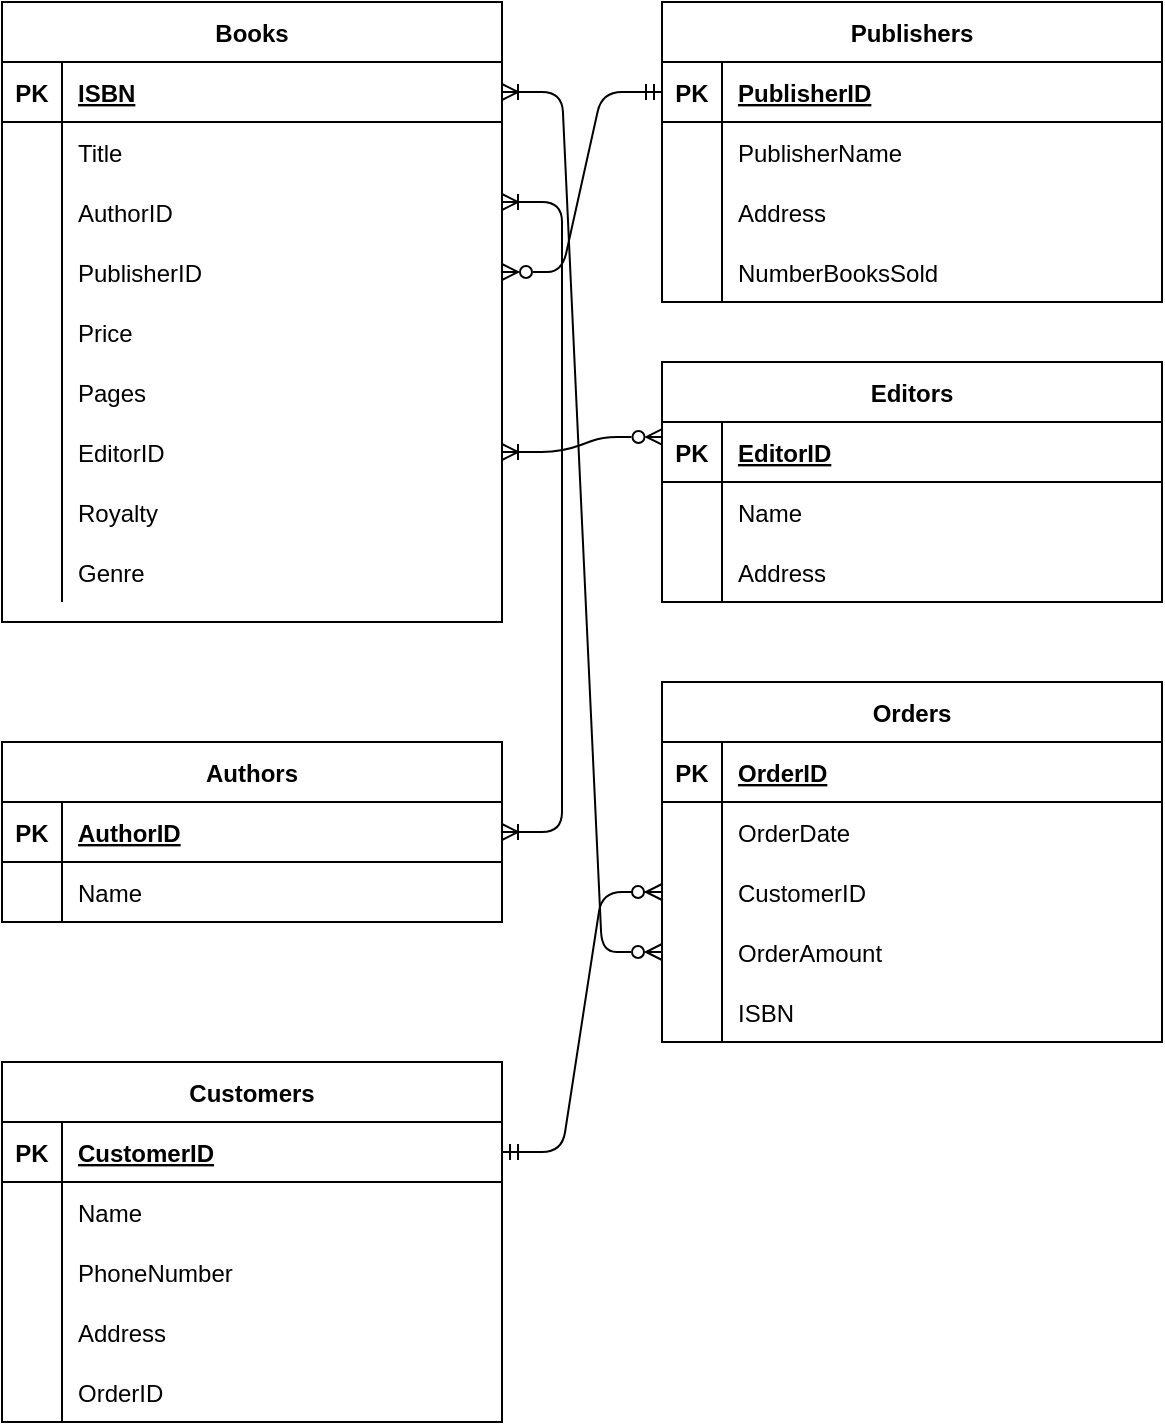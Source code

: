 <mxfile version="20.4.0" type="device"><diagram id="R2lEEEUBdFMjLlhIrx00" name="Page-1"><mxGraphModel dx="1598" dy="2385" grid="1" gridSize="10" guides="1" tooltips="1" connect="1" arrows="1" fold="1" page="1" pageScale="1" pageWidth="850" pageHeight="1100" math="0" shadow="0" extFonts="Permanent Marker^https://fonts.googleapis.com/css?family=Permanent+Marker"><root><mxCell id="0"/><mxCell id="1" parent="0"/><mxCell id="IwHYpGxkk4cZf-xFpftz-27" value="" style="edgeStyle=entityRelationEdgeStyle;endArrow=ERoneToMany;startArrow=ERoneToMany;endFill=0;startFill=0;" parent="1" target="Q8CIOoCPoB26I9osbCav-114" edge="1"><mxGeometry width="100" height="100" relative="1" as="geometry"><mxPoint x="370" y="-890" as="sourcePoint"/><mxPoint x="550" y="-520" as="targetPoint"/></mxGeometry></mxCell><mxCell id="C-vyLk0tnHw3VtMMgP7b-1" value="" style="edgeStyle=entityRelationEdgeStyle;endArrow=ERzeroToMany;startArrow=ERmandOne;endFill=1;startFill=0;exitX=1;exitY=0.5;exitDx=0;exitDy=0;entryX=0;entryY=0.5;entryDx=0;entryDy=0;" parent="1" source="Q8CIOoCPoB26I9osbCav-156" target="Q8CIOoCPoB26I9osbCav-146" edge="1"><mxGeometry width="100" height="100" relative="1" as="geometry"><mxPoint x="460" y="-100" as="sourcePoint"/><mxPoint x="450" y="-550" as="targetPoint"/></mxGeometry></mxCell><mxCell id="C-vyLk0tnHw3VtMMgP7b-12" value="" style="edgeStyle=entityRelationEdgeStyle;endArrow=ERmandOne;startArrow=ERzeroToMany;endFill=0;startFill=0;entryX=0;entryY=0.5;entryDx=0;entryDy=0;exitX=1;exitY=0.5;exitDx=0;exitDy=0;" parent="1" source="Q8CIOoCPoB26I9osbCav-64" target="Q8CIOoCPoB26I9osbCav-83" edge="1"><mxGeometry width="100" height="100" relative="1" as="geometry"><mxPoint x="380" y="-970" as="sourcePoint"/><mxPoint x="520" y="140" as="targetPoint"/></mxGeometry></mxCell><mxCell id="Q8CIOoCPoB26I9osbCav-51" value="Books" style="shape=table;startSize=30;container=1;collapsible=1;childLayout=tableLayout;fixedRows=1;rowLines=0;fontStyle=1;align=center;resizeLast=1;" parent="1" vertex="1"><mxGeometry x="120" y="-990" width="250" height="310" as="geometry"/></mxCell><mxCell id="Q8CIOoCPoB26I9osbCav-52" value="" style="shape=partialRectangle;collapsible=0;dropTarget=0;pointerEvents=0;fillColor=none;points=[[0,0.5],[1,0.5]];portConstraint=eastwest;top=0;left=0;right=0;bottom=1;" parent="Q8CIOoCPoB26I9osbCav-51" vertex="1"><mxGeometry y="30" width="250" height="30" as="geometry"/></mxCell><mxCell id="Q8CIOoCPoB26I9osbCav-53" value="PK" style="shape=partialRectangle;overflow=hidden;connectable=0;fillColor=none;top=0;left=0;bottom=0;right=0;fontStyle=1;" parent="Q8CIOoCPoB26I9osbCav-52" vertex="1"><mxGeometry width="30" height="30" as="geometry"><mxRectangle width="30" height="30" as="alternateBounds"/></mxGeometry></mxCell><mxCell id="Q8CIOoCPoB26I9osbCav-54" value="ISBN" style="shape=partialRectangle;overflow=hidden;connectable=0;fillColor=none;top=0;left=0;bottom=0;right=0;align=left;spacingLeft=6;fontStyle=5;" parent="Q8CIOoCPoB26I9osbCav-52" vertex="1"><mxGeometry x="30" width="220" height="30" as="geometry"><mxRectangle width="220" height="30" as="alternateBounds"/></mxGeometry></mxCell><mxCell id="Q8CIOoCPoB26I9osbCav-55" value="" style="shape=partialRectangle;collapsible=0;dropTarget=0;pointerEvents=0;fillColor=none;points=[[0,0.5],[1,0.5]];portConstraint=eastwest;top=0;left=0;right=0;bottom=0;" parent="Q8CIOoCPoB26I9osbCav-51" vertex="1"><mxGeometry y="60" width="250" height="30" as="geometry"/></mxCell><mxCell id="Q8CIOoCPoB26I9osbCav-56" value="" style="shape=partialRectangle;overflow=hidden;connectable=0;fillColor=none;top=0;left=0;bottom=0;right=0;" parent="Q8CIOoCPoB26I9osbCav-55" vertex="1"><mxGeometry width="30" height="30" as="geometry"><mxRectangle width="30" height="30" as="alternateBounds"/></mxGeometry></mxCell><mxCell id="Q8CIOoCPoB26I9osbCav-57" value="Title " style="shape=partialRectangle;overflow=hidden;connectable=0;fillColor=none;top=0;left=0;bottom=0;right=0;align=left;spacingLeft=6;" parent="Q8CIOoCPoB26I9osbCav-55" vertex="1"><mxGeometry x="30" width="220" height="30" as="geometry"><mxRectangle width="220" height="30" as="alternateBounds"/></mxGeometry></mxCell><mxCell id="Q8CIOoCPoB26I9osbCav-58" value="" style="shape=partialRectangle;collapsible=0;dropTarget=0;pointerEvents=0;fillColor=none;points=[[0,0.5],[1,0.5]];portConstraint=eastwest;top=0;left=0;right=0;bottom=0;" parent="Q8CIOoCPoB26I9osbCav-51" vertex="1"><mxGeometry y="90" width="250" height="30" as="geometry"/></mxCell><mxCell id="Q8CIOoCPoB26I9osbCav-59" value="" style="shape=partialRectangle;overflow=hidden;connectable=0;fillColor=none;top=0;left=0;bottom=0;right=0;" parent="Q8CIOoCPoB26I9osbCav-58" vertex="1"><mxGeometry width="30" height="30" as="geometry"><mxRectangle width="30" height="30" as="alternateBounds"/></mxGeometry></mxCell><mxCell id="Q8CIOoCPoB26I9osbCav-60" value="AuthorID" style="shape=partialRectangle;overflow=hidden;connectable=0;fillColor=none;top=0;left=0;bottom=0;right=0;align=left;spacingLeft=6;" parent="Q8CIOoCPoB26I9osbCav-58" vertex="1"><mxGeometry x="30" width="220" height="30" as="geometry"><mxRectangle width="220" height="30" as="alternateBounds"/></mxGeometry></mxCell><mxCell id="Q8CIOoCPoB26I9osbCav-64" value="" style="shape=partialRectangle;collapsible=0;dropTarget=0;pointerEvents=0;fillColor=none;points=[[0,0.5],[1,0.5]];portConstraint=eastwest;top=0;left=0;right=0;bottom=0;" parent="Q8CIOoCPoB26I9osbCav-51" vertex="1"><mxGeometry y="120" width="250" height="30" as="geometry"/></mxCell><mxCell id="Q8CIOoCPoB26I9osbCav-65" value="" style="shape=partialRectangle;overflow=hidden;connectable=0;fillColor=none;top=0;left=0;bottom=0;right=0;" parent="Q8CIOoCPoB26I9osbCav-64" vertex="1"><mxGeometry width="30" height="30" as="geometry"><mxRectangle width="30" height="30" as="alternateBounds"/></mxGeometry></mxCell><mxCell id="Q8CIOoCPoB26I9osbCav-66" value="PublisherID" style="shape=partialRectangle;overflow=hidden;connectable=0;fillColor=none;top=0;left=0;bottom=0;right=0;align=left;spacingLeft=6;" parent="Q8CIOoCPoB26I9osbCav-64" vertex="1"><mxGeometry x="30" width="220" height="30" as="geometry"><mxRectangle width="220" height="30" as="alternateBounds"/></mxGeometry></mxCell><mxCell id="Q8CIOoCPoB26I9osbCav-67" value="" style="shape=partialRectangle;collapsible=0;dropTarget=0;pointerEvents=0;fillColor=none;points=[[0,0.5],[1,0.5]];portConstraint=eastwest;top=0;left=0;right=0;bottom=0;" parent="Q8CIOoCPoB26I9osbCav-51" vertex="1"><mxGeometry y="150" width="250" height="30" as="geometry"/></mxCell><mxCell id="Q8CIOoCPoB26I9osbCav-68" value="" style="shape=partialRectangle;overflow=hidden;connectable=0;fillColor=none;top=0;left=0;bottom=0;right=0;" parent="Q8CIOoCPoB26I9osbCav-67" vertex="1"><mxGeometry width="30" height="30" as="geometry"><mxRectangle width="30" height="30" as="alternateBounds"/></mxGeometry></mxCell><mxCell id="Q8CIOoCPoB26I9osbCav-69" value="Price" style="shape=partialRectangle;overflow=hidden;connectable=0;fillColor=none;top=0;left=0;bottom=0;right=0;align=left;spacingLeft=6;" parent="Q8CIOoCPoB26I9osbCav-67" vertex="1"><mxGeometry x="30" width="220" height="30" as="geometry"><mxRectangle width="220" height="30" as="alternateBounds"/></mxGeometry></mxCell><mxCell id="Q8CIOoCPoB26I9osbCav-70" value="" style="shape=partialRectangle;collapsible=0;dropTarget=0;pointerEvents=0;fillColor=none;points=[[0,0.5],[1,0.5]];portConstraint=eastwest;top=0;left=0;right=0;bottom=0;" parent="Q8CIOoCPoB26I9osbCav-51" vertex="1"><mxGeometry y="180" width="250" height="30" as="geometry"/></mxCell><mxCell id="Q8CIOoCPoB26I9osbCav-71" value="" style="shape=partialRectangle;overflow=hidden;connectable=0;fillColor=none;top=0;left=0;bottom=0;right=0;" parent="Q8CIOoCPoB26I9osbCav-70" vertex="1"><mxGeometry width="30" height="30" as="geometry"><mxRectangle width="30" height="30" as="alternateBounds"/></mxGeometry></mxCell><mxCell id="Q8CIOoCPoB26I9osbCav-72" value="Pages" style="shape=partialRectangle;overflow=hidden;connectable=0;fillColor=none;top=0;left=0;bottom=0;right=0;align=left;spacingLeft=6;" parent="Q8CIOoCPoB26I9osbCav-70" vertex="1"><mxGeometry x="30" width="220" height="30" as="geometry"><mxRectangle width="220" height="30" as="alternateBounds"/></mxGeometry></mxCell><mxCell id="Q8CIOoCPoB26I9osbCav-73" value="" style="shape=partialRectangle;collapsible=0;dropTarget=0;pointerEvents=0;fillColor=none;points=[[0,0.5],[1,0.5]];portConstraint=eastwest;top=0;left=0;right=0;bottom=0;" parent="Q8CIOoCPoB26I9osbCav-51" vertex="1"><mxGeometry y="210" width="250" height="30" as="geometry"/></mxCell><mxCell id="Q8CIOoCPoB26I9osbCav-74" value="" style="shape=partialRectangle;overflow=hidden;connectable=0;fillColor=none;top=0;left=0;bottom=0;right=0;" parent="Q8CIOoCPoB26I9osbCav-73" vertex="1"><mxGeometry width="30" height="30" as="geometry"><mxRectangle width="30" height="30" as="alternateBounds"/></mxGeometry></mxCell><mxCell id="Q8CIOoCPoB26I9osbCav-75" value="EditorID" style="shape=partialRectangle;overflow=hidden;connectable=0;fillColor=none;top=0;left=0;bottom=0;right=0;align=left;spacingLeft=6;" parent="Q8CIOoCPoB26I9osbCav-73" vertex="1"><mxGeometry x="30" width="220" height="30" as="geometry"><mxRectangle width="220" height="30" as="alternateBounds"/></mxGeometry></mxCell><mxCell id="Q8CIOoCPoB26I9osbCav-76" value="" style="shape=partialRectangle;collapsible=0;dropTarget=0;pointerEvents=0;fillColor=none;points=[[0,0.5],[1,0.5]];portConstraint=eastwest;top=0;left=0;right=0;bottom=0;" parent="Q8CIOoCPoB26I9osbCav-51" vertex="1"><mxGeometry y="240" width="250" height="30" as="geometry"/></mxCell><mxCell id="Q8CIOoCPoB26I9osbCav-77" value="" style="shape=partialRectangle;overflow=hidden;connectable=0;fillColor=none;top=0;left=0;bottom=0;right=0;" parent="Q8CIOoCPoB26I9osbCav-76" vertex="1"><mxGeometry width="30" height="30" as="geometry"><mxRectangle width="30" height="30" as="alternateBounds"/></mxGeometry></mxCell><mxCell id="Q8CIOoCPoB26I9osbCav-78" value="Royalty" style="shape=partialRectangle;overflow=hidden;connectable=0;fillColor=none;top=0;left=0;bottom=0;right=0;align=left;spacingLeft=6;" parent="Q8CIOoCPoB26I9osbCav-76" vertex="1"><mxGeometry x="30" width="220" height="30" as="geometry"><mxRectangle width="220" height="30" as="alternateBounds"/></mxGeometry></mxCell><mxCell id="Q8CIOoCPoB26I9osbCav-79" value="" style="shape=partialRectangle;collapsible=0;dropTarget=0;pointerEvents=0;fillColor=none;points=[[0,0.5],[1,0.5]];portConstraint=eastwest;top=0;left=0;right=0;bottom=0;" parent="Q8CIOoCPoB26I9osbCav-51" vertex="1"><mxGeometry y="270" width="250" height="30" as="geometry"/></mxCell><mxCell id="Q8CIOoCPoB26I9osbCav-80" value="" style="shape=partialRectangle;overflow=hidden;connectable=0;fillColor=none;top=0;left=0;bottom=0;right=0;" parent="Q8CIOoCPoB26I9osbCav-79" vertex="1"><mxGeometry width="30" height="30" as="geometry"><mxRectangle width="30" height="30" as="alternateBounds"/></mxGeometry></mxCell><mxCell id="Q8CIOoCPoB26I9osbCav-81" value="Genre" style="shape=partialRectangle;overflow=hidden;connectable=0;fillColor=none;top=0;left=0;bottom=0;right=0;align=left;spacingLeft=6;" parent="Q8CIOoCPoB26I9osbCav-79" vertex="1"><mxGeometry x="30" width="220" height="30" as="geometry"><mxRectangle width="220" height="30" as="alternateBounds"/></mxGeometry></mxCell><mxCell id="Q8CIOoCPoB26I9osbCav-82" value="Publishers" style="shape=table;startSize=30;container=1;collapsible=1;childLayout=tableLayout;fixedRows=1;rowLines=0;fontStyle=1;align=center;resizeLast=1;" parent="1" vertex="1"><mxGeometry x="450" y="-990" width="250" height="150" as="geometry"/></mxCell><mxCell id="Q8CIOoCPoB26I9osbCav-83" value="" style="shape=partialRectangle;collapsible=0;dropTarget=0;pointerEvents=0;fillColor=none;points=[[0,0.5],[1,0.5]];portConstraint=eastwest;top=0;left=0;right=0;bottom=1;" parent="Q8CIOoCPoB26I9osbCav-82" vertex="1"><mxGeometry y="30" width="250" height="30" as="geometry"/></mxCell><mxCell id="Q8CIOoCPoB26I9osbCav-84" value="PK" style="shape=partialRectangle;overflow=hidden;connectable=0;fillColor=none;top=0;left=0;bottom=0;right=0;fontStyle=1;" parent="Q8CIOoCPoB26I9osbCav-83" vertex="1"><mxGeometry width="30" height="30" as="geometry"><mxRectangle width="30" height="30" as="alternateBounds"/></mxGeometry></mxCell><mxCell id="Q8CIOoCPoB26I9osbCav-85" value="PublisherID" style="shape=partialRectangle;overflow=hidden;connectable=0;fillColor=none;top=0;left=0;bottom=0;right=0;align=left;spacingLeft=6;fontStyle=5;" parent="Q8CIOoCPoB26I9osbCav-83" vertex="1"><mxGeometry x="30" width="220" height="30" as="geometry"><mxRectangle width="220" height="30" as="alternateBounds"/></mxGeometry></mxCell><mxCell id="Q8CIOoCPoB26I9osbCav-86" value="" style="shape=partialRectangle;collapsible=0;dropTarget=0;pointerEvents=0;fillColor=none;points=[[0,0.5],[1,0.5]];portConstraint=eastwest;top=0;left=0;right=0;bottom=0;" parent="Q8CIOoCPoB26I9osbCav-82" vertex="1"><mxGeometry y="60" width="250" height="30" as="geometry"/></mxCell><mxCell id="Q8CIOoCPoB26I9osbCav-87" value="" style="shape=partialRectangle;overflow=hidden;connectable=0;fillColor=none;top=0;left=0;bottom=0;right=0;" parent="Q8CIOoCPoB26I9osbCav-86" vertex="1"><mxGeometry width="30" height="30" as="geometry"><mxRectangle width="30" height="30" as="alternateBounds"/></mxGeometry></mxCell><mxCell id="Q8CIOoCPoB26I9osbCav-88" value="PublisherName" style="shape=partialRectangle;overflow=hidden;connectable=0;fillColor=none;top=0;left=0;bottom=0;right=0;align=left;spacingLeft=6;" parent="Q8CIOoCPoB26I9osbCav-86" vertex="1"><mxGeometry x="30" width="220" height="30" as="geometry"><mxRectangle width="220" height="30" as="alternateBounds"/></mxGeometry></mxCell><mxCell id="Q8CIOoCPoB26I9osbCav-89" value="" style="shape=partialRectangle;collapsible=0;dropTarget=0;pointerEvents=0;fillColor=none;points=[[0,0.5],[1,0.5]];portConstraint=eastwest;top=0;left=0;right=0;bottom=0;" parent="Q8CIOoCPoB26I9osbCav-82" vertex="1"><mxGeometry y="90" width="250" height="30" as="geometry"/></mxCell><mxCell id="Q8CIOoCPoB26I9osbCav-90" value="" style="shape=partialRectangle;overflow=hidden;connectable=0;fillColor=none;top=0;left=0;bottom=0;right=0;" parent="Q8CIOoCPoB26I9osbCav-89" vertex="1"><mxGeometry width="30" height="30" as="geometry"><mxRectangle width="30" height="30" as="alternateBounds"/></mxGeometry></mxCell><mxCell id="Q8CIOoCPoB26I9osbCav-91" value="Address" style="shape=partialRectangle;overflow=hidden;connectable=0;fillColor=none;top=0;left=0;bottom=0;right=0;align=left;spacingLeft=6;" parent="Q8CIOoCPoB26I9osbCav-89" vertex="1"><mxGeometry x="30" width="220" height="30" as="geometry"><mxRectangle width="220" height="30" as="alternateBounds"/></mxGeometry></mxCell><mxCell id="Q8CIOoCPoB26I9osbCav-92" value="" style="shape=partialRectangle;collapsible=0;dropTarget=0;pointerEvents=0;fillColor=none;points=[[0,0.5],[1,0.5]];portConstraint=eastwest;top=0;left=0;right=0;bottom=0;" parent="Q8CIOoCPoB26I9osbCav-82" vertex="1"><mxGeometry y="120" width="250" height="30" as="geometry"/></mxCell><mxCell id="Q8CIOoCPoB26I9osbCav-93" value="" style="shape=partialRectangle;overflow=hidden;connectable=0;fillColor=none;top=0;left=0;bottom=0;right=0;" parent="Q8CIOoCPoB26I9osbCav-92" vertex="1"><mxGeometry width="30" height="30" as="geometry"><mxRectangle width="30" height="30" as="alternateBounds"/></mxGeometry></mxCell><mxCell id="Q8CIOoCPoB26I9osbCav-94" value="NumberBooksSold" style="shape=partialRectangle;overflow=hidden;connectable=0;fillColor=none;top=0;left=0;bottom=0;right=0;align=left;spacingLeft=6;" parent="Q8CIOoCPoB26I9osbCav-92" vertex="1"><mxGeometry x="30" width="220" height="30" as="geometry"><mxRectangle width="220" height="30" as="alternateBounds"/></mxGeometry></mxCell><mxCell id="Q8CIOoCPoB26I9osbCav-113" value="Authors" style="shape=table;startSize=30;container=1;collapsible=1;childLayout=tableLayout;fixedRows=1;rowLines=0;fontStyle=1;align=center;resizeLast=1;" parent="1" vertex="1"><mxGeometry x="120" y="-620" width="250" height="90" as="geometry"/></mxCell><mxCell id="Q8CIOoCPoB26I9osbCav-114" value="" style="shape=partialRectangle;collapsible=0;dropTarget=0;pointerEvents=0;fillColor=none;points=[[0,0.5],[1,0.5]];portConstraint=eastwest;top=0;left=0;right=0;bottom=1;" parent="Q8CIOoCPoB26I9osbCav-113" vertex="1"><mxGeometry y="30" width="250" height="30" as="geometry"/></mxCell><mxCell id="Q8CIOoCPoB26I9osbCav-115" value="PK" style="shape=partialRectangle;overflow=hidden;connectable=0;fillColor=none;top=0;left=0;bottom=0;right=0;fontStyle=1;" parent="Q8CIOoCPoB26I9osbCav-114" vertex="1"><mxGeometry width="30" height="30" as="geometry"><mxRectangle width="30" height="30" as="alternateBounds"/></mxGeometry></mxCell><mxCell id="Q8CIOoCPoB26I9osbCav-116" value="AuthorID" style="shape=partialRectangle;overflow=hidden;connectable=0;fillColor=none;top=0;left=0;bottom=0;right=0;align=left;spacingLeft=6;fontStyle=5;" parent="Q8CIOoCPoB26I9osbCav-114" vertex="1"><mxGeometry x="30" width="220" height="30" as="geometry"><mxRectangle width="220" height="30" as="alternateBounds"/></mxGeometry></mxCell><mxCell id="Q8CIOoCPoB26I9osbCav-117" value="" style="shape=partialRectangle;collapsible=0;dropTarget=0;pointerEvents=0;fillColor=none;points=[[0,0.5],[1,0.5]];portConstraint=eastwest;top=0;left=0;right=0;bottom=0;" parent="Q8CIOoCPoB26I9osbCav-113" vertex="1"><mxGeometry y="60" width="250" height="30" as="geometry"/></mxCell><mxCell id="Q8CIOoCPoB26I9osbCav-118" value="" style="shape=partialRectangle;overflow=hidden;connectable=0;fillColor=none;top=0;left=0;bottom=0;right=0;" parent="Q8CIOoCPoB26I9osbCav-117" vertex="1"><mxGeometry width="30" height="30" as="geometry"><mxRectangle width="30" height="30" as="alternateBounds"/></mxGeometry></mxCell><mxCell id="Q8CIOoCPoB26I9osbCav-119" value="Name" style="shape=partialRectangle;overflow=hidden;connectable=0;fillColor=none;top=0;left=0;bottom=0;right=0;align=left;spacingLeft=6;" parent="Q8CIOoCPoB26I9osbCav-117" vertex="1"><mxGeometry x="30" width="220" height="30" as="geometry"><mxRectangle width="220" height="30" as="alternateBounds"/></mxGeometry></mxCell><mxCell id="Q8CIOoCPoB26I9osbCav-126" value="Editors" style="shape=table;startSize=30;container=1;collapsible=1;childLayout=tableLayout;fixedRows=1;rowLines=0;fontStyle=1;align=center;resizeLast=1;" parent="1" vertex="1"><mxGeometry x="450" y="-810" width="250" height="120" as="geometry"/></mxCell><mxCell id="Q8CIOoCPoB26I9osbCav-127" value="" style="shape=partialRectangle;collapsible=0;dropTarget=0;pointerEvents=0;fillColor=none;points=[[0,0.5],[1,0.5]];portConstraint=eastwest;top=0;left=0;right=0;bottom=1;" parent="Q8CIOoCPoB26I9osbCav-126" vertex="1"><mxGeometry y="30" width="250" height="30" as="geometry"/></mxCell><mxCell id="Q8CIOoCPoB26I9osbCav-128" value="PK" style="shape=partialRectangle;overflow=hidden;connectable=0;fillColor=none;top=0;left=0;bottom=0;right=0;fontStyle=1;" parent="Q8CIOoCPoB26I9osbCav-127" vertex="1"><mxGeometry width="30" height="30" as="geometry"><mxRectangle width="30" height="30" as="alternateBounds"/></mxGeometry></mxCell><mxCell id="Q8CIOoCPoB26I9osbCav-129" value="EditorID" style="shape=partialRectangle;overflow=hidden;connectable=0;fillColor=none;top=0;left=0;bottom=0;right=0;align=left;spacingLeft=6;fontStyle=5;" parent="Q8CIOoCPoB26I9osbCav-127" vertex="1"><mxGeometry x="30" width="220" height="30" as="geometry"><mxRectangle width="220" height="30" as="alternateBounds"/></mxGeometry></mxCell><mxCell id="Q8CIOoCPoB26I9osbCav-130" value="" style="shape=partialRectangle;collapsible=0;dropTarget=0;pointerEvents=0;fillColor=none;points=[[0,0.5],[1,0.5]];portConstraint=eastwest;top=0;left=0;right=0;bottom=0;" parent="Q8CIOoCPoB26I9osbCav-126" vertex="1"><mxGeometry y="60" width="250" height="30" as="geometry"/></mxCell><mxCell id="Q8CIOoCPoB26I9osbCav-131" value="" style="shape=partialRectangle;overflow=hidden;connectable=0;fillColor=none;top=0;left=0;bottom=0;right=0;" parent="Q8CIOoCPoB26I9osbCav-130" vertex="1"><mxGeometry width="30" height="30" as="geometry"><mxRectangle width="30" height="30" as="alternateBounds"/></mxGeometry></mxCell><mxCell id="Q8CIOoCPoB26I9osbCav-132" value="Name" style="shape=partialRectangle;overflow=hidden;connectable=0;fillColor=none;top=0;left=0;bottom=0;right=0;align=left;spacingLeft=6;" parent="Q8CIOoCPoB26I9osbCav-130" vertex="1"><mxGeometry x="30" width="220" height="30" as="geometry"><mxRectangle width="220" height="30" as="alternateBounds"/></mxGeometry></mxCell><mxCell id="Q8CIOoCPoB26I9osbCav-133" value="" style="shape=partialRectangle;collapsible=0;dropTarget=0;pointerEvents=0;fillColor=none;points=[[0,0.5],[1,0.5]];portConstraint=eastwest;top=0;left=0;right=0;bottom=0;" parent="Q8CIOoCPoB26I9osbCav-126" vertex="1"><mxGeometry y="90" width="250" height="30" as="geometry"/></mxCell><mxCell id="Q8CIOoCPoB26I9osbCav-134" value="" style="shape=partialRectangle;overflow=hidden;connectable=0;fillColor=none;top=0;left=0;bottom=0;right=0;" parent="Q8CIOoCPoB26I9osbCav-133" vertex="1"><mxGeometry width="30" height="30" as="geometry"><mxRectangle width="30" height="30" as="alternateBounds"/></mxGeometry></mxCell><mxCell id="Q8CIOoCPoB26I9osbCav-135" value="Address" style="shape=partialRectangle;overflow=hidden;connectable=0;fillColor=none;top=0;left=0;bottom=0;right=0;align=left;spacingLeft=6;" parent="Q8CIOoCPoB26I9osbCav-133" vertex="1"><mxGeometry x="30" width="220" height="30" as="geometry"><mxRectangle width="220" height="30" as="alternateBounds"/></mxGeometry></mxCell><mxCell id="Q8CIOoCPoB26I9osbCav-139" value="Orders" style="shape=table;startSize=30;container=1;collapsible=1;childLayout=tableLayout;fixedRows=1;rowLines=0;fontStyle=1;align=center;resizeLast=1;" parent="1" vertex="1"><mxGeometry x="450" y="-650" width="250" height="180" as="geometry"/></mxCell><mxCell id="Q8CIOoCPoB26I9osbCav-140" value="" style="shape=partialRectangle;collapsible=0;dropTarget=0;pointerEvents=0;fillColor=none;points=[[0,0.5],[1,0.5]];portConstraint=eastwest;top=0;left=0;right=0;bottom=1;" parent="Q8CIOoCPoB26I9osbCav-139" vertex="1"><mxGeometry y="30" width="250" height="30" as="geometry"/></mxCell><mxCell id="Q8CIOoCPoB26I9osbCav-141" value="PK" style="shape=partialRectangle;overflow=hidden;connectable=0;fillColor=none;top=0;left=0;bottom=0;right=0;fontStyle=1;" parent="Q8CIOoCPoB26I9osbCav-140" vertex="1"><mxGeometry width="30" height="30" as="geometry"><mxRectangle width="30" height="30" as="alternateBounds"/></mxGeometry></mxCell><mxCell id="Q8CIOoCPoB26I9osbCav-142" value="OrderID" style="shape=partialRectangle;overflow=hidden;connectable=0;fillColor=none;top=0;left=0;bottom=0;right=0;align=left;spacingLeft=6;fontStyle=5;" parent="Q8CIOoCPoB26I9osbCav-140" vertex="1"><mxGeometry x="30" width="220" height="30" as="geometry"><mxRectangle width="220" height="30" as="alternateBounds"/></mxGeometry></mxCell><mxCell id="Q8CIOoCPoB26I9osbCav-143" value="" style="shape=partialRectangle;collapsible=0;dropTarget=0;pointerEvents=0;fillColor=none;points=[[0,0.5],[1,0.5]];portConstraint=eastwest;top=0;left=0;right=0;bottom=0;" parent="Q8CIOoCPoB26I9osbCav-139" vertex="1"><mxGeometry y="60" width="250" height="30" as="geometry"/></mxCell><mxCell id="Q8CIOoCPoB26I9osbCav-144" value="" style="shape=partialRectangle;overflow=hidden;connectable=0;fillColor=none;top=0;left=0;bottom=0;right=0;" parent="Q8CIOoCPoB26I9osbCav-143" vertex="1"><mxGeometry width="30" height="30" as="geometry"><mxRectangle width="30" height="30" as="alternateBounds"/></mxGeometry></mxCell><mxCell id="Q8CIOoCPoB26I9osbCav-145" value="OrderDate" style="shape=partialRectangle;overflow=hidden;connectable=0;fillColor=none;top=0;left=0;bottom=0;right=0;align=left;spacingLeft=6;" parent="Q8CIOoCPoB26I9osbCav-143" vertex="1"><mxGeometry x="30" width="220" height="30" as="geometry"><mxRectangle width="220" height="30" as="alternateBounds"/></mxGeometry></mxCell><mxCell id="Q8CIOoCPoB26I9osbCav-146" value="" style="shape=partialRectangle;collapsible=0;dropTarget=0;pointerEvents=0;fillColor=none;points=[[0,0.5],[1,0.5]];portConstraint=eastwest;top=0;left=0;right=0;bottom=0;" parent="Q8CIOoCPoB26I9osbCav-139" vertex="1"><mxGeometry y="90" width="250" height="30" as="geometry"/></mxCell><mxCell id="Q8CIOoCPoB26I9osbCav-147" value="" style="shape=partialRectangle;overflow=hidden;connectable=0;fillColor=none;top=0;left=0;bottom=0;right=0;" parent="Q8CIOoCPoB26I9osbCav-146" vertex="1"><mxGeometry width="30" height="30" as="geometry"><mxRectangle width="30" height="30" as="alternateBounds"/></mxGeometry></mxCell><mxCell id="Q8CIOoCPoB26I9osbCav-148" value="CustomerID" style="shape=partialRectangle;overflow=hidden;connectable=0;fillColor=none;top=0;left=0;bottom=0;right=0;align=left;spacingLeft=6;" parent="Q8CIOoCPoB26I9osbCav-146" vertex="1"><mxGeometry x="30" width="220" height="30" as="geometry"><mxRectangle width="220" height="30" as="alternateBounds"/></mxGeometry></mxCell><mxCell id="Q8CIOoCPoB26I9osbCav-152" value="" style="shape=partialRectangle;collapsible=0;dropTarget=0;pointerEvents=0;fillColor=none;points=[[0,0.5],[1,0.5]];portConstraint=eastwest;top=0;left=0;right=0;bottom=0;" parent="Q8CIOoCPoB26I9osbCav-139" vertex="1"><mxGeometry y="120" width="250" height="30" as="geometry"/></mxCell><mxCell id="Q8CIOoCPoB26I9osbCav-153" value="" style="shape=partialRectangle;overflow=hidden;connectable=0;fillColor=none;top=0;left=0;bottom=0;right=0;" parent="Q8CIOoCPoB26I9osbCav-152" vertex="1"><mxGeometry width="30" height="30" as="geometry"><mxRectangle width="30" height="30" as="alternateBounds"/></mxGeometry></mxCell><mxCell id="Q8CIOoCPoB26I9osbCav-154" value="OrderAmount" style="shape=partialRectangle;overflow=hidden;connectable=0;fillColor=none;top=0;left=0;bottom=0;right=0;align=left;spacingLeft=6;" parent="Q8CIOoCPoB26I9osbCav-152" vertex="1"><mxGeometry x="30" width="220" height="30" as="geometry"><mxRectangle width="220" height="30" as="alternateBounds"/></mxGeometry></mxCell><mxCell id="DZndtxUnHMW264ZyXRee-1" value="" style="shape=partialRectangle;collapsible=0;dropTarget=0;pointerEvents=0;fillColor=none;points=[[0,0.5],[1,0.5]];portConstraint=eastwest;top=0;left=0;right=0;bottom=0;" vertex="1" parent="Q8CIOoCPoB26I9osbCav-139"><mxGeometry y="150" width="250" height="30" as="geometry"/></mxCell><mxCell id="DZndtxUnHMW264ZyXRee-2" value="" style="shape=partialRectangle;overflow=hidden;connectable=0;fillColor=none;top=0;left=0;bottom=0;right=0;" vertex="1" parent="DZndtxUnHMW264ZyXRee-1"><mxGeometry width="30" height="30" as="geometry"><mxRectangle width="30" height="30" as="alternateBounds"/></mxGeometry></mxCell><mxCell id="DZndtxUnHMW264ZyXRee-3" value="ISBN" style="shape=partialRectangle;overflow=hidden;connectable=0;fillColor=none;top=0;left=0;bottom=0;right=0;align=left;spacingLeft=6;" vertex="1" parent="DZndtxUnHMW264ZyXRee-1"><mxGeometry x="30" width="220" height="30" as="geometry"><mxRectangle width="220" height="30" as="alternateBounds"/></mxGeometry></mxCell><mxCell id="Q8CIOoCPoB26I9osbCav-155" value="Customers" style="shape=table;startSize=30;container=1;collapsible=1;childLayout=tableLayout;fixedRows=1;rowLines=0;fontStyle=1;align=center;resizeLast=1;" parent="1" vertex="1"><mxGeometry x="120" y="-460" width="250" height="180" as="geometry"/></mxCell><mxCell id="Q8CIOoCPoB26I9osbCav-156" value="" style="shape=partialRectangle;collapsible=0;dropTarget=0;pointerEvents=0;fillColor=none;points=[[0,0.5],[1,0.5]];portConstraint=eastwest;top=0;left=0;right=0;bottom=1;" parent="Q8CIOoCPoB26I9osbCav-155" vertex="1"><mxGeometry y="30" width="250" height="30" as="geometry"/></mxCell><mxCell id="Q8CIOoCPoB26I9osbCav-157" value="PK" style="shape=partialRectangle;overflow=hidden;connectable=0;fillColor=none;top=0;left=0;bottom=0;right=0;fontStyle=1;" parent="Q8CIOoCPoB26I9osbCav-156" vertex="1"><mxGeometry width="30" height="30" as="geometry"><mxRectangle width="30" height="30" as="alternateBounds"/></mxGeometry></mxCell><mxCell id="Q8CIOoCPoB26I9osbCav-158" value="CustomerID" style="shape=partialRectangle;overflow=hidden;connectable=0;fillColor=none;top=0;left=0;bottom=0;right=0;align=left;spacingLeft=6;fontStyle=5;" parent="Q8CIOoCPoB26I9osbCav-156" vertex="1"><mxGeometry x="30" width="220" height="30" as="geometry"><mxRectangle width="220" height="30" as="alternateBounds"/></mxGeometry></mxCell><mxCell id="Q8CIOoCPoB26I9osbCav-159" value="" style="shape=partialRectangle;collapsible=0;dropTarget=0;pointerEvents=0;fillColor=none;points=[[0,0.5],[1,0.5]];portConstraint=eastwest;top=0;left=0;right=0;bottom=0;" parent="Q8CIOoCPoB26I9osbCav-155" vertex="1"><mxGeometry y="60" width="250" height="30" as="geometry"/></mxCell><mxCell id="Q8CIOoCPoB26I9osbCav-160" value="" style="shape=partialRectangle;overflow=hidden;connectable=0;fillColor=none;top=0;left=0;bottom=0;right=0;" parent="Q8CIOoCPoB26I9osbCav-159" vertex="1"><mxGeometry width="30" height="30" as="geometry"><mxRectangle width="30" height="30" as="alternateBounds"/></mxGeometry></mxCell><mxCell id="Q8CIOoCPoB26I9osbCav-161" value="Name" style="shape=partialRectangle;overflow=hidden;connectable=0;fillColor=none;top=0;left=0;bottom=0;right=0;align=left;spacingLeft=6;" parent="Q8CIOoCPoB26I9osbCav-159" vertex="1"><mxGeometry x="30" width="220" height="30" as="geometry"><mxRectangle width="220" height="30" as="alternateBounds"/></mxGeometry></mxCell><mxCell id="Q8CIOoCPoB26I9osbCav-162" value="" style="shape=partialRectangle;collapsible=0;dropTarget=0;pointerEvents=0;fillColor=none;points=[[0,0.5],[1,0.5]];portConstraint=eastwest;top=0;left=0;right=0;bottom=0;" parent="Q8CIOoCPoB26I9osbCav-155" vertex="1"><mxGeometry y="90" width="250" height="30" as="geometry"/></mxCell><mxCell id="Q8CIOoCPoB26I9osbCav-163" value="" style="shape=partialRectangle;overflow=hidden;connectable=0;fillColor=none;top=0;left=0;bottom=0;right=0;" parent="Q8CIOoCPoB26I9osbCav-162" vertex="1"><mxGeometry width="30" height="30" as="geometry"><mxRectangle width="30" height="30" as="alternateBounds"/></mxGeometry></mxCell><mxCell id="Q8CIOoCPoB26I9osbCav-164" value="PhoneNumber" style="shape=partialRectangle;overflow=hidden;connectable=0;fillColor=none;top=0;left=0;bottom=0;right=0;align=left;spacingLeft=6;" parent="Q8CIOoCPoB26I9osbCav-162" vertex="1"><mxGeometry x="30" width="220" height="30" as="geometry"><mxRectangle width="220" height="30" as="alternateBounds"/></mxGeometry></mxCell><mxCell id="Q8CIOoCPoB26I9osbCav-165" value="" style="shape=partialRectangle;collapsible=0;dropTarget=0;pointerEvents=0;fillColor=none;points=[[0,0.5],[1,0.5]];portConstraint=eastwest;top=0;left=0;right=0;bottom=0;" parent="Q8CIOoCPoB26I9osbCav-155" vertex="1"><mxGeometry y="120" width="250" height="30" as="geometry"/></mxCell><mxCell id="Q8CIOoCPoB26I9osbCav-166" value="" style="shape=partialRectangle;overflow=hidden;connectable=0;fillColor=none;top=0;left=0;bottom=0;right=0;" parent="Q8CIOoCPoB26I9osbCav-165" vertex="1"><mxGeometry width="30" height="30" as="geometry"><mxRectangle width="30" height="30" as="alternateBounds"/></mxGeometry></mxCell><mxCell id="Q8CIOoCPoB26I9osbCav-167" value="Address" style="shape=partialRectangle;overflow=hidden;connectable=0;fillColor=none;top=0;left=0;bottom=0;right=0;align=left;spacingLeft=6;" parent="Q8CIOoCPoB26I9osbCav-165" vertex="1"><mxGeometry x="30" width="220" height="30" as="geometry"><mxRectangle width="220" height="30" as="alternateBounds"/></mxGeometry></mxCell><mxCell id="Q8CIOoCPoB26I9osbCav-168" value="" style="shape=partialRectangle;collapsible=0;dropTarget=0;pointerEvents=0;fillColor=none;points=[[0,0.5],[1,0.5]];portConstraint=eastwest;top=0;left=0;right=0;bottom=0;" parent="Q8CIOoCPoB26I9osbCav-155" vertex="1"><mxGeometry y="150" width="250" height="30" as="geometry"/></mxCell><mxCell id="Q8CIOoCPoB26I9osbCav-169" value="" style="shape=partialRectangle;overflow=hidden;connectable=0;fillColor=none;top=0;left=0;bottom=0;right=0;" parent="Q8CIOoCPoB26I9osbCav-168" vertex="1"><mxGeometry width="30" height="30" as="geometry"><mxRectangle width="30" height="30" as="alternateBounds"/></mxGeometry></mxCell><mxCell id="Q8CIOoCPoB26I9osbCav-170" value="OrderID" style="shape=partialRectangle;overflow=hidden;connectable=0;fillColor=none;top=0;left=0;bottom=0;right=0;align=left;spacingLeft=6;" parent="Q8CIOoCPoB26I9osbCav-168" vertex="1"><mxGeometry x="30" width="220" height="30" as="geometry"><mxRectangle width="220" height="30" as="alternateBounds"/></mxGeometry></mxCell><mxCell id="IwHYpGxkk4cZf-xFpftz-26" value="" style="edgeStyle=entityRelationEdgeStyle;endArrow=ERzeroToMany;startArrow=ERoneToMany;endFill=0;startFill=0;exitX=1;exitY=0.5;exitDx=0;exitDy=0;entryX=0.001;entryY=0.249;entryDx=0;entryDy=0;entryPerimeter=0;" parent="1" source="Q8CIOoCPoB26I9osbCav-73" target="Q8CIOoCPoB26I9osbCav-127" edge="1"><mxGeometry width="100" height="100" relative="1" as="geometry"><mxPoint x="370" y="-950" as="sourcePoint"/><mxPoint x="440" y="-770" as="targetPoint"/></mxGeometry></mxCell><mxCell id="IwHYpGxkk4cZf-xFpftz-30" value="" style="edgeStyle=entityRelationEdgeStyle;endArrow=ERzeroToMany;startArrow=ERoneToMany;endFill=0;startFill=0;entryX=0;entryY=0.5;entryDx=0;entryDy=0;exitX=1;exitY=0.5;exitDx=0;exitDy=0;" parent="1" source="Q8CIOoCPoB26I9osbCav-52" edge="1"><mxGeometry width="100" height="100" relative="1" as="geometry"><mxPoint x="370" y="-976" as="sourcePoint"/><mxPoint x="450.0" y="-515" as="targetPoint"/></mxGeometry></mxCell></root></mxGraphModel></diagram></mxfile>